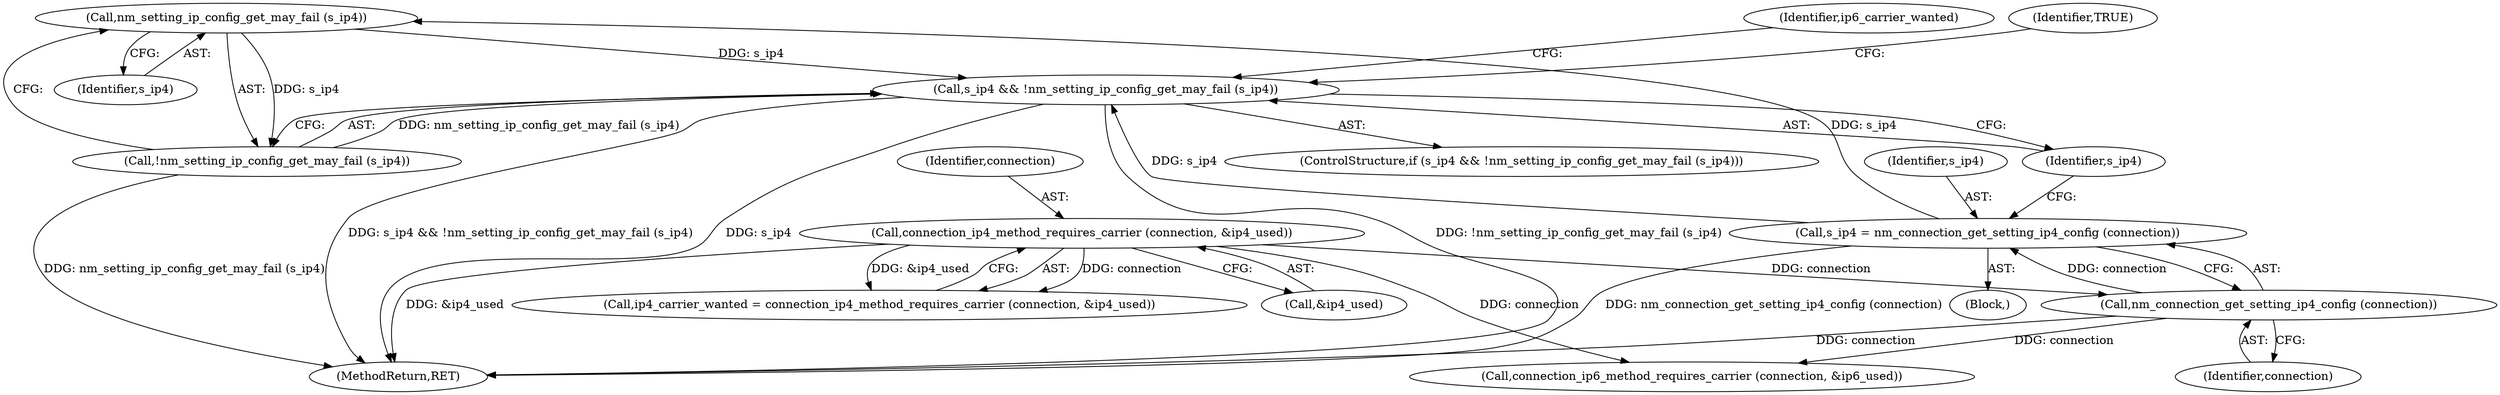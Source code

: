 digraph "0_NetworkManager_d5fc88e573fa58b93034b04d35a2454f5d28cad9@pointer" {
"1005625" [label="(Call,nm_setting_ip_config_get_may_fail (s_ip4))"];
"1005617" [label="(Call,s_ip4 = nm_connection_get_setting_ip4_config (connection))"];
"1005619" [label="(Call,nm_connection_get_setting_ip4_config (connection))"];
"1005610" [label="(Call,connection_ip4_method_requires_carrier (connection, &ip4_used))"];
"1005622" [label="(Call,s_ip4 && !nm_setting_ip_config_get_may_fail (s_ip4))"];
"1005624" [label="(Call,!nm_setting_ip_config_get_may_fail (s_ip4))"];
"1005610" [label="(Call,connection_ip4_method_requires_carrier (connection, &ip4_used))"];
"1005621" [label="(ControlStructure,if (s_ip4 && !nm_setting_ip_config_get_may_fail (s_ip4)))"];
"1005619" [label="(Call,nm_connection_get_setting_ip4_config (connection))"];
"1005617" [label="(Call,s_ip4 = nm_connection_get_setting_ip4_config (connection))"];
"1005626" [label="(Identifier,s_ip4)"];
"1005620" [label="(Identifier,connection)"];
"1005608" [label="(Call,ip4_carrier_wanted = connection_ip4_method_requires_carrier (connection, &ip4_used))"];
"1005625" [label="(Call,nm_setting_ip_config_get_may_fail (s_ip4))"];
"1005623" [label="(Identifier,s_ip4)"];
"1005611" [label="(Identifier,connection)"];
"1005628" [label="(Identifier,TRUE)"];
"1005622" [label="(Call,s_ip4 && !nm_setting_ip_config_get_may_fail (s_ip4))"];
"1005630" [label="(Identifier,ip6_carrier_wanted)"];
"1007368" [label="(MethodReturn,RET)"];
"1005612" [label="(Call,&ip4_used)"];
"1005616" [label="(Block,)"];
"1005624" [label="(Call,!nm_setting_ip_config_get_may_fail (s_ip4))"];
"1005631" [label="(Call,connection_ip6_method_requires_carrier (connection, &ip6_used))"];
"1005618" [label="(Identifier,s_ip4)"];
"1005625" -> "1005624"  [label="AST: "];
"1005625" -> "1005626"  [label="CFG: "];
"1005626" -> "1005625"  [label="AST: "];
"1005624" -> "1005625"  [label="CFG: "];
"1005625" -> "1005622"  [label="DDG: s_ip4"];
"1005625" -> "1005624"  [label="DDG: s_ip4"];
"1005617" -> "1005625"  [label="DDG: s_ip4"];
"1005617" -> "1005616"  [label="AST: "];
"1005617" -> "1005619"  [label="CFG: "];
"1005618" -> "1005617"  [label="AST: "];
"1005619" -> "1005617"  [label="AST: "];
"1005623" -> "1005617"  [label="CFG: "];
"1005617" -> "1007368"  [label="DDG: nm_connection_get_setting_ip4_config (connection)"];
"1005619" -> "1005617"  [label="DDG: connection"];
"1005617" -> "1005622"  [label="DDG: s_ip4"];
"1005619" -> "1005620"  [label="CFG: "];
"1005620" -> "1005619"  [label="AST: "];
"1005619" -> "1007368"  [label="DDG: connection"];
"1005610" -> "1005619"  [label="DDG: connection"];
"1005619" -> "1005631"  [label="DDG: connection"];
"1005610" -> "1005608"  [label="AST: "];
"1005610" -> "1005612"  [label="CFG: "];
"1005611" -> "1005610"  [label="AST: "];
"1005612" -> "1005610"  [label="AST: "];
"1005608" -> "1005610"  [label="CFG: "];
"1005610" -> "1007368"  [label="DDG: &ip4_used"];
"1005610" -> "1005608"  [label="DDG: connection"];
"1005610" -> "1005608"  [label="DDG: &ip4_used"];
"1005610" -> "1005631"  [label="DDG: connection"];
"1005622" -> "1005621"  [label="AST: "];
"1005622" -> "1005623"  [label="CFG: "];
"1005622" -> "1005624"  [label="CFG: "];
"1005623" -> "1005622"  [label="AST: "];
"1005624" -> "1005622"  [label="AST: "];
"1005628" -> "1005622"  [label="CFG: "];
"1005630" -> "1005622"  [label="CFG: "];
"1005622" -> "1007368"  [label="DDG: s_ip4 && !nm_setting_ip_config_get_may_fail (s_ip4)"];
"1005622" -> "1007368"  [label="DDG: s_ip4"];
"1005622" -> "1007368"  [label="DDG: !nm_setting_ip_config_get_may_fail (s_ip4)"];
"1005624" -> "1005622"  [label="DDG: nm_setting_ip_config_get_may_fail (s_ip4)"];
"1005624" -> "1007368"  [label="DDG: nm_setting_ip_config_get_may_fail (s_ip4)"];
}

